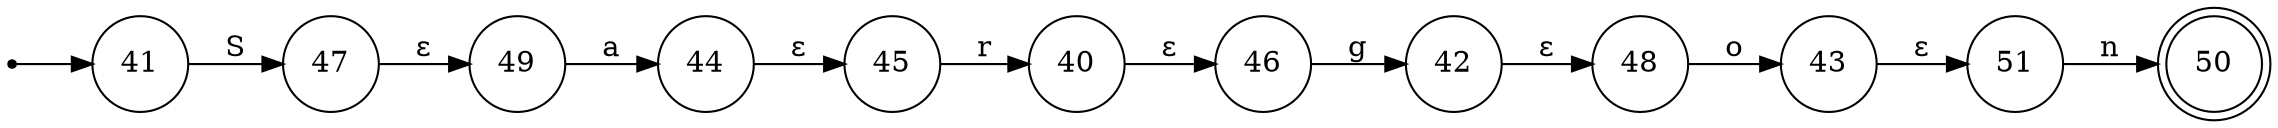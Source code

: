 digraph NFA {
rankdir=LR;
node [shape=circle];
start [shape=point];
start -> 41;
51 -> 50 [label="n"];
43 -> 51 [label="ε"];
45 -> 40 [label="r"];
47 -> 49 [label="ε"];
41 -> 47 [label="S"];
40 -> 46 [label="ε"];
49 -> 44 [label="a"];
44 -> 45 [label="ε"];
42 -> 48 [label="ε"];
48 -> 43 [label="o"];
46 -> 42 [label="g"];
50 [shape=doublecircle];
}
